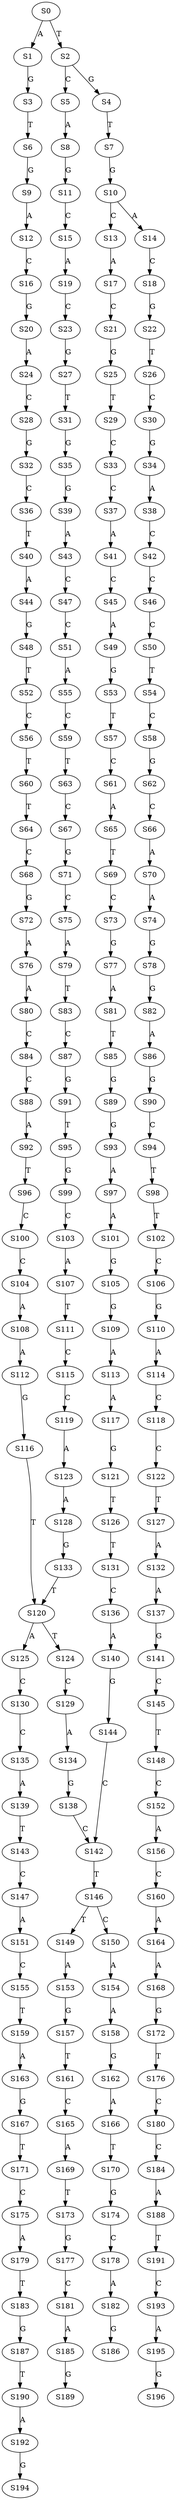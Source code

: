 strict digraph  {
	S0 -> S1 [ label = A ];
	S0 -> S2 [ label = T ];
	S1 -> S3 [ label = G ];
	S2 -> S4 [ label = G ];
	S2 -> S5 [ label = C ];
	S3 -> S6 [ label = T ];
	S4 -> S7 [ label = T ];
	S5 -> S8 [ label = A ];
	S6 -> S9 [ label = G ];
	S7 -> S10 [ label = G ];
	S8 -> S11 [ label = G ];
	S9 -> S12 [ label = A ];
	S10 -> S13 [ label = C ];
	S10 -> S14 [ label = A ];
	S11 -> S15 [ label = C ];
	S12 -> S16 [ label = C ];
	S13 -> S17 [ label = A ];
	S14 -> S18 [ label = C ];
	S15 -> S19 [ label = A ];
	S16 -> S20 [ label = G ];
	S17 -> S21 [ label = C ];
	S18 -> S22 [ label = G ];
	S19 -> S23 [ label = C ];
	S20 -> S24 [ label = A ];
	S21 -> S25 [ label = G ];
	S22 -> S26 [ label = T ];
	S23 -> S27 [ label = G ];
	S24 -> S28 [ label = C ];
	S25 -> S29 [ label = T ];
	S26 -> S30 [ label = C ];
	S27 -> S31 [ label = T ];
	S28 -> S32 [ label = G ];
	S29 -> S33 [ label = C ];
	S30 -> S34 [ label = G ];
	S31 -> S35 [ label = G ];
	S32 -> S36 [ label = C ];
	S33 -> S37 [ label = C ];
	S34 -> S38 [ label = A ];
	S35 -> S39 [ label = G ];
	S36 -> S40 [ label = T ];
	S37 -> S41 [ label = A ];
	S38 -> S42 [ label = C ];
	S39 -> S43 [ label = A ];
	S40 -> S44 [ label = A ];
	S41 -> S45 [ label = C ];
	S42 -> S46 [ label = C ];
	S43 -> S47 [ label = C ];
	S44 -> S48 [ label = G ];
	S45 -> S49 [ label = A ];
	S46 -> S50 [ label = C ];
	S47 -> S51 [ label = C ];
	S48 -> S52 [ label = T ];
	S49 -> S53 [ label = G ];
	S50 -> S54 [ label = T ];
	S51 -> S55 [ label = A ];
	S52 -> S56 [ label = C ];
	S53 -> S57 [ label = T ];
	S54 -> S58 [ label = C ];
	S55 -> S59 [ label = C ];
	S56 -> S60 [ label = T ];
	S57 -> S61 [ label = C ];
	S58 -> S62 [ label = G ];
	S59 -> S63 [ label = T ];
	S60 -> S64 [ label = T ];
	S61 -> S65 [ label = A ];
	S62 -> S66 [ label = C ];
	S63 -> S67 [ label = C ];
	S64 -> S68 [ label = C ];
	S65 -> S69 [ label = T ];
	S66 -> S70 [ label = A ];
	S67 -> S71 [ label = G ];
	S68 -> S72 [ label = G ];
	S69 -> S73 [ label = C ];
	S70 -> S74 [ label = A ];
	S71 -> S75 [ label = C ];
	S72 -> S76 [ label = A ];
	S73 -> S77 [ label = G ];
	S74 -> S78 [ label = G ];
	S75 -> S79 [ label = A ];
	S76 -> S80 [ label = A ];
	S77 -> S81 [ label = A ];
	S78 -> S82 [ label = G ];
	S79 -> S83 [ label = T ];
	S80 -> S84 [ label = C ];
	S81 -> S85 [ label = T ];
	S82 -> S86 [ label = A ];
	S83 -> S87 [ label = C ];
	S84 -> S88 [ label = C ];
	S85 -> S89 [ label = G ];
	S86 -> S90 [ label = G ];
	S87 -> S91 [ label = G ];
	S88 -> S92 [ label = A ];
	S89 -> S93 [ label = G ];
	S90 -> S94 [ label = C ];
	S91 -> S95 [ label = T ];
	S92 -> S96 [ label = T ];
	S93 -> S97 [ label = A ];
	S94 -> S98 [ label = T ];
	S95 -> S99 [ label = G ];
	S96 -> S100 [ label = C ];
	S97 -> S101 [ label = A ];
	S98 -> S102 [ label = T ];
	S99 -> S103 [ label = C ];
	S100 -> S104 [ label = C ];
	S101 -> S105 [ label = G ];
	S102 -> S106 [ label = C ];
	S103 -> S107 [ label = A ];
	S104 -> S108 [ label = A ];
	S105 -> S109 [ label = G ];
	S106 -> S110 [ label = G ];
	S107 -> S111 [ label = T ];
	S108 -> S112 [ label = A ];
	S109 -> S113 [ label = A ];
	S110 -> S114 [ label = A ];
	S111 -> S115 [ label = C ];
	S112 -> S116 [ label = G ];
	S113 -> S117 [ label = A ];
	S114 -> S118 [ label = C ];
	S115 -> S119 [ label = C ];
	S116 -> S120 [ label = T ];
	S117 -> S121 [ label = G ];
	S118 -> S122 [ label = C ];
	S119 -> S123 [ label = A ];
	S120 -> S124 [ label = T ];
	S120 -> S125 [ label = A ];
	S121 -> S126 [ label = T ];
	S122 -> S127 [ label = T ];
	S123 -> S128 [ label = A ];
	S124 -> S129 [ label = C ];
	S125 -> S130 [ label = C ];
	S126 -> S131 [ label = T ];
	S127 -> S132 [ label = A ];
	S128 -> S133 [ label = G ];
	S129 -> S134 [ label = A ];
	S130 -> S135 [ label = C ];
	S131 -> S136 [ label = C ];
	S132 -> S137 [ label = A ];
	S133 -> S120 [ label = T ];
	S134 -> S138 [ label = G ];
	S135 -> S139 [ label = A ];
	S136 -> S140 [ label = A ];
	S137 -> S141 [ label = G ];
	S138 -> S142 [ label = C ];
	S139 -> S143 [ label = T ];
	S140 -> S144 [ label = G ];
	S141 -> S145 [ label = C ];
	S142 -> S146 [ label = T ];
	S143 -> S147 [ label = C ];
	S144 -> S142 [ label = C ];
	S145 -> S148 [ label = T ];
	S146 -> S149 [ label = T ];
	S146 -> S150 [ label = C ];
	S147 -> S151 [ label = A ];
	S148 -> S152 [ label = C ];
	S149 -> S153 [ label = A ];
	S150 -> S154 [ label = A ];
	S151 -> S155 [ label = C ];
	S152 -> S156 [ label = A ];
	S153 -> S157 [ label = G ];
	S154 -> S158 [ label = A ];
	S155 -> S159 [ label = T ];
	S156 -> S160 [ label = C ];
	S157 -> S161 [ label = T ];
	S158 -> S162 [ label = G ];
	S159 -> S163 [ label = A ];
	S160 -> S164 [ label = A ];
	S161 -> S165 [ label = C ];
	S162 -> S166 [ label = A ];
	S163 -> S167 [ label = G ];
	S164 -> S168 [ label = A ];
	S165 -> S169 [ label = A ];
	S166 -> S170 [ label = T ];
	S167 -> S171 [ label = T ];
	S168 -> S172 [ label = G ];
	S169 -> S173 [ label = T ];
	S170 -> S174 [ label = G ];
	S171 -> S175 [ label = C ];
	S172 -> S176 [ label = T ];
	S173 -> S177 [ label = G ];
	S174 -> S178 [ label = C ];
	S175 -> S179 [ label = A ];
	S176 -> S180 [ label = C ];
	S177 -> S181 [ label = C ];
	S178 -> S182 [ label = A ];
	S179 -> S183 [ label = T ];
	S180 -> S184 [ label = C ];
	S181 -> S185 [ label = A ];
	S182 -> S186 [ label = G ];
	S183 -> S187 [ label = G ];
	S184 -> S188 [ label = A ];
	S185 -> S189 [ label = G ];
	S187 -> S190 [ label = T ];
	S188 -> S191 [ label = T ];
	S190 -> S192 [ label = A ];
	S191 -> S193 [ label = C ];
	S192 -> S194 [ label = G ];
	S193 -> S195 [ label = A ];
	S195 -> S196 [ label = G ];
}
